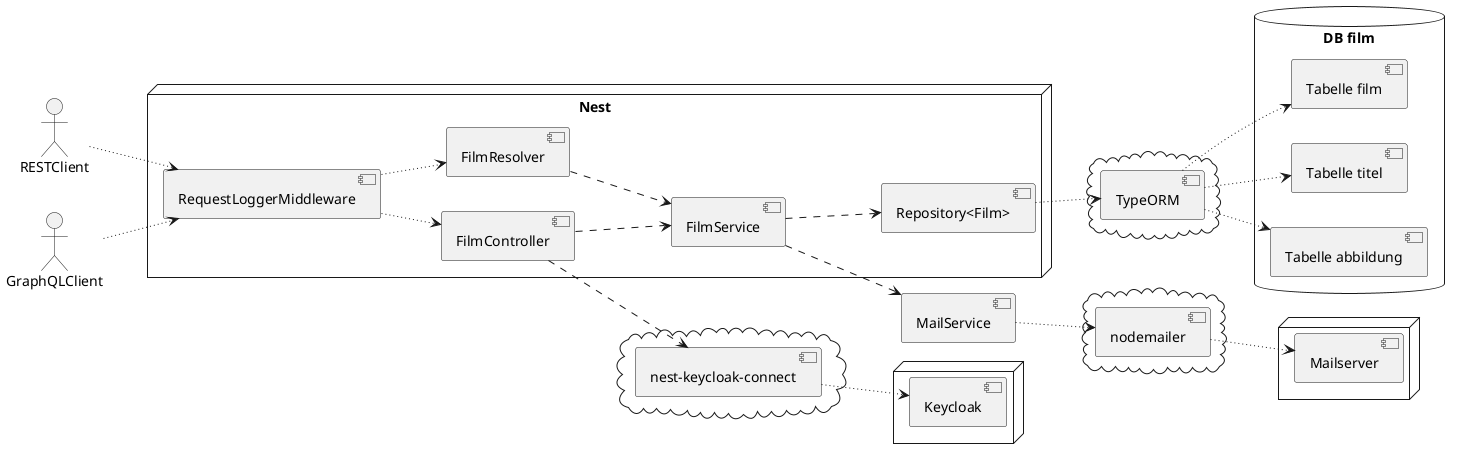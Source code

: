 
' Preview durch <Alt>d

@startuml Komponenten

left to right direction

actor RESTClient
actor GraphQLClient

node "Nest" {
  [RequestLoggerMiddleware]

  [FilmController]
  [FilmResolver]

  [FilmService]

  [Repository<Film>]
}


cloud {
    [TypeORM]
}

cloud {
    [nest-keycloak-connect]
}

cloud {
    [nodemailer]
}

database "DB film" {
    [Tabelle film]
    [Tabelle titel]
    [Tabelle abbildung]
}

node {
    [Keycloak]
}

node {
    [Mailserver]
}

RESTClient ~~> [RequestLoggerMiddleware]
GraphQLClient ~~> [RequestLoggerMiddleware]

[RequestLoggerMiddleware] ~~> [FilmController]
[RequestLoggerMiddleware] ~~> [FilmResolver]

[FilmController] ..> [FilmService]
[FilmResolver] ..> [FilmService]
[FilmService] ..> [Repository<Film>]

[Repository<Film>] ~~> [TypeORM]
[TypeORM] ~~> [Tabelle film]
[TypeORM] ~~> [Tabelle titel]
[TypeORM] ~~> [Tabelle abbildung]

[FilmController] ..> [nest-keycloak-connect]
[nest-keycloak-connect] ~~> [Keycloak]

[FilmService] ..> [MailService]
[MailService] ~~> [nodemailer]
[nodemailer] ~~> [Mailserver]

@enduml
